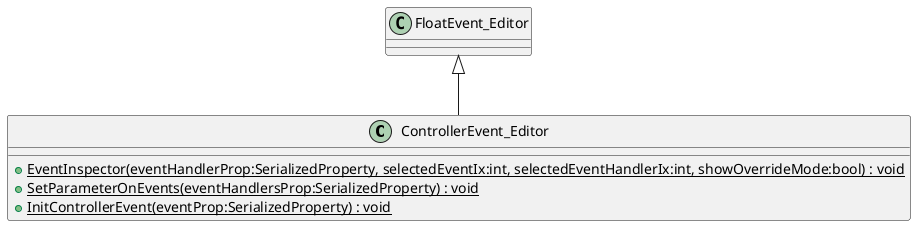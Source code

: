 @startuml
class ControllerEvent_Editor {
    + {static} EventInspector(eventHandlerProp:SerializedProperty, selectedEventIx:int, selectedEventHandlerIx:int, showOverrideMode:bool) : void
    + {static} SetParameterOnEvents(eventHandlersProp:SerializedProperty) : void
    + {static} InitControllerEvent(eventProp:SerializedProperty) : void
}
FloatEvent_Editor <|-- ControllerEvent_Editor
@enduml
